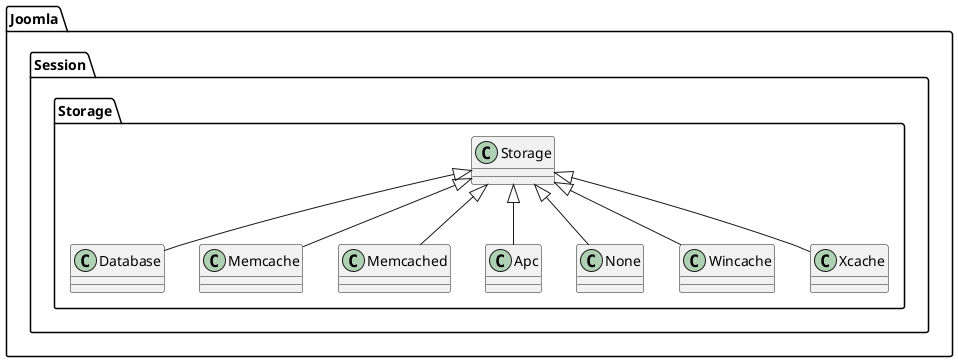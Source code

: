 @startuml
class Joomla.Session.Storage.Database
Joomla.Session.Storage.Storage <|-- Joomla.Session.Storage.Database

class Joomla.Session.Storage.Memcache
Joomla.Session.Storage.Storage <|-- Joomla.Session.Storage.Memcache
class Joomla.Session.Storage.Memcached
Joomla.Session.Storage.Storage <|-- Joomla.Session.Storage.Memcached
class Joomla.Session.Storage.Apc
Joomla.Session.Storage.Storage <|-- Joomla.Session.Storage.Apc
class Joomla.Session.Storage.None
Joomla.Session.Storage.Storage <|-- Joomla.Session.Storage.None
class Joomla.Session.Storage.Wincache
Joomla.Session.Storage.Storage <|-- Joomla.Session.Storage.Wincache
class Joomla.Session.Storage.Xcache
Joomla.Session.Storage.Storage <|-- Joomla.Session.Storage.Xcache
@enduml
